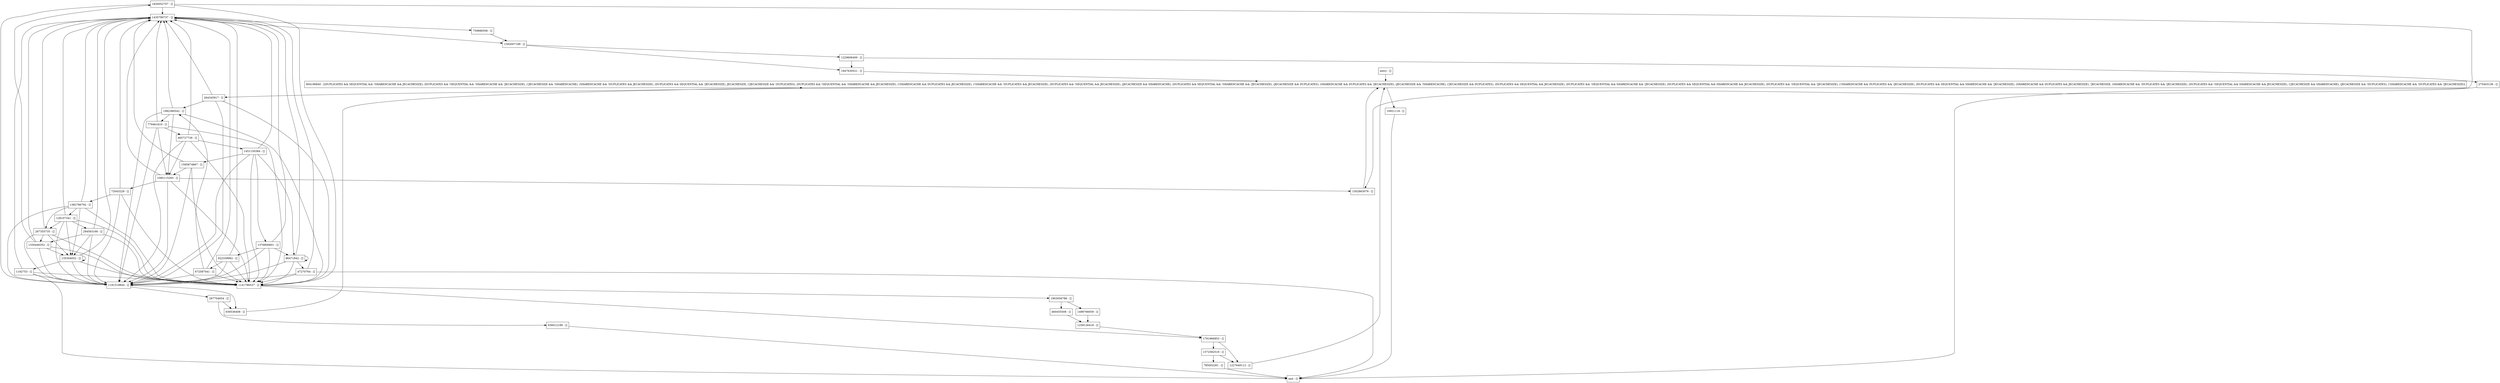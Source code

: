 digraph run {
node [shape=record];
1826052707 [label="1826052707 - []"];
264345917 [label="264345917 - []"];
267704654 [label="267704654 - []"];
267355735 [label="267355735 - []"];
460455508 [label="460455508 - []"];
636536408 [label="636536408 - []"];
86471842 [label="86471842 - []"];
294563166 [label="294563166 - []"];
1085115293 [label="1085115293 - []"];
1592007199 [label="1592007199 - []"];
1258126418 [label="1258126418 - []"];
636012189 [label="636012189 - []"];
1192753 [label="1192753 - []"];
1435790737 [label="1435790737 - []"];
1141786537 [label="1141786537 - []"];
1498766059 [label="1498766059 - []"];
10921118 [label="10921118 - []"];
622339962 [label="622339962 - []"];
1451150384 [label="1451150384 - []"];
1903056786 [label="1903056786 - []"];
1572582519 [label="1572582519 - []"];
128107341 [label="128107341 - []"];
1382786792 [label="1382786792 - []"];
1227649112 [label="1227649112 - []"];
1502863076 [label="1502863076 - []"];
1191519844 [label="1191519844 - []"];
785002281 [label="785002281 - []"];
135304052 [label="135304052 - []"];
804196840 [label="804196840 - [(DUPLICATES && SEQUENTIAL && !SHAREDCACHE && JECACHESIZE), (DUPLICATES && !SEQUENTIAL && !SHAREDCACHE && !JECACHESIZE), (!JECACHESIZE && !SHAREDCACHE), (SHAREDCACHE && !DUPLICATES && JECACHESIZE), (DUPLICATES && SEQUENTIAL && !JECACHESIZE), JECACHESIZE, (!JECACHESIZE && !DUPLICATES), (DUPLICATES && !SEQUENTIAL && !SHAREDCACHE && JECACHESIZE), (!SHAREDCACHE && DUPLICATES && JECACHESIZE), (!SHAREDCACHE && !DUPLICATES && JECACHESIZE), (DUPLICATES && !SEQUENTIAL && JECACHESIZE), (JECACHESIZE && SHAREDCACHE), (DUPLICATES && SEQUENTIAL && !SHAREDCACHE && !JECACHESIZE), (JECACHESIZE && DUPLICATES), (SHAREDCACHE && DUPLICATES && !JECACHESIZE), (JECACHESIZE && !SHAREDCACHE), (!JECACHESIZE && DUPLICATES), (DUPLICATES && SEQUENTIAL && JECACHESIZE), (DUPLICATES && !SEQUENTIAL && SHAREDCACHE && !JECACHESIZE), (DUPLICATES && SEQUENTIAL && SHAREDCACHE && JECACHESIZE), (DUPLICATES && !SEQUENTIAL && !JECACHESIZE), (!SHAREDCACHE && DUPLICATES && !JECACHESIZE), (DUPLICATES && SEQUENTIAL && SHAREDCACHE && !JECACHESIZE), (SHAREDCACHE && DUPLICATES && JECACHESIZE), !JECACHESIZE, (SHAREDCACHE && !DUPLICATES && !JECACHESIZE), (DUPLICATES && !SEQUENTIAL && SHAREDCACHE && JECACHESIZE), (!JECACHESIZE && SHAREDCACHE), (JECACHESIZE && !DUPLICATES), (!SHAREDCACHE && !DUPLICATES && !JECACHESIZE)]"];
1376800601 [label="1376800601 - []"];
672587041 [label="672587041 - []"];
1229606400 [label="1229606400 - []"];
275403136 [label="275403136 - []"];
47270764 [label="47270764 - []"];
1847630521 [label="1847630521 - []"];
72043229 [label="72043229 - []"];
1330446352 [label="1330446352 - []"];
entry [label="entry - []"];
exit [label="exit - []"];
1595874867 [label="1595874867 - []"];
759886506 [label="759886506 - []"];
1791966853 [label="1791966853 - []"];
465727726 [label="465727726 - []"];
779461610 [label="779461610 - []"];
1982380542 [label="1982380542 - []"];
entry;
exit;
1826052707 -> 1502863076;
1826052707 -> 1191519844;
1826052707 -> 1435790737;
1826052707 -> 1141786537;
264345917 -> 1191519844;
264345917 -> 1982380542;
264345917 -> 1435790737;
264345917 -> 1141786537;
267704654 -> 636012189;
267704654 -> 636536408;
267355735 -> 1330446352;
267355735 -> 1191519844;
267355735 -> 135304052;
267355735 -> 1435790737;
267355735 -> 1141786537;
460455508 -> 1258126418;
636536408 -> 804196840;
86471842 -> 1191519844;
86471842 -> 86471842;
86471842 -> 1435790737;
86471842 -> 47270764;
86471842 -> 1141786537;
294563166 -> 1330446352;
294563166 -> 1191519844;
294563166 -> 135304052;
294563166 -> 1435790737;
294563166 -> 1141786537;
1085115293 -> 72043229;
1085115293 -> 1502863076;
1085115293 -> 1191519844;
1085115293 -> 1435790737;
1085115293 -> 1141786537;
1592007199 -> 1229606400;
1592007199 -> 1847630521;
1258126418 -> 1791966853;
636012189 -> exit;
1192753 -> exit;
1192753 -> 1191519844;
1192753 -> 1435790737;
1192753 -> 1141786537;
1435790737 -> 759886506;
1435790737 -> 1592007199;
1141786537 -> 1903056786;
1141786537 -> 1791966853;
1498766059 -> 1258126418;
10921118 -> exit;
622339962 -> 1191519844;
622339962 -> 672587041;
622339962 -> 1435790737;
622339962 -> 1141786537;
1451150384 -> 1595874867;
1451150384 -> 1191519844;
1451150384 -> 86471842;
1451150384 -> 1376800601;
1451150384 -> 1435790737;
1451150384 -> 1141786537;
1903056786 -> 460455508;
1903056786 -> 1498766059;
1572582519 -> 1227649112;
1572582519 -> 785002281;
128107341 -> 267355735;
128107341 -> 1191519844;
128107341 -> 294563166;
128107341 -> 135304052;
128107341 -> 1435790737;
128107341 -> 1141786537;
1382786792 -> 128107341;
1382786792 -> 267355735;
1382786792 -> 1191519844;
1382786792 -> 135304052;
1382786792 -> 1435790737;
1382786792 -> 1141786537;
1227649112 -> 804196840;
1502863076 -> 804196840;
1191519844 -> 267704654;
1191519844 -> 636536408;
785002281 -> exit;
135304052 -> 1192753;
135304052 -> 1191519844;
135304052 -> 135304052;
135304052 -> 1435790737;
135304052 -> 1141786537;
804196840 -> 264345917;
804196840 -> 10921118;
1376800601 -> 622339962;
1376800601 -> 1191519844;
1376800601 -> 86471842;
1376800601 -> 1435790737;
1376800601 -> 1141786537;
672587041 -> 1191519844;
672587041 -> 1982380542;
672587041 -> 1435790737;
672587041 -> 1141786537;
1229606400 -> 275403136;
1229606400 -> 1847630521;
275403136 -> exit;
47270764 -> exit;
47270764 -> 1191519844;
47270764 -> 1435790737;
47270764 -> 1141786537;
1847630521 -> 804196840;
72043229 -> 1382786792;
72043229 -> 1191519844;
72043229 -> 1435790737;
72043229 -> 1141786537;
1330446352 -> 1826052707;
1330446352 -> 1191519844;
1330446352 -> 135304052;
1330446352 -> 1435790737;
1330446352 -> 1141786537;
entry -> 804196840;
1595874867 -> 1191519844;
1595874867 -> 1085115293;
1595874867 -> 1435790737;
1595874867 -> 1141786537;
759886506 -> 1592007199;
1791966853 -> 1572582519;
1791966853 -> 1227649112;
465727726 -> 1451150384;
465727726 -> 1191519844;
465727726 -> 1085115293;
465727726 -> 1435790737;
465727726 -> 1141786537;
779461610 -> 465727726;
779461610 -> 1191519844;
779461610 -> 1085115293;
779461610 -> 1435790737;
779461610 -> 1141786537;
1982380542 -> 1191519844;
1982380542 -> 1085115293;
1982380542 -> 779461610;
1982380542 -> 1435790737;
1982380542 -> 1141786537;
}
